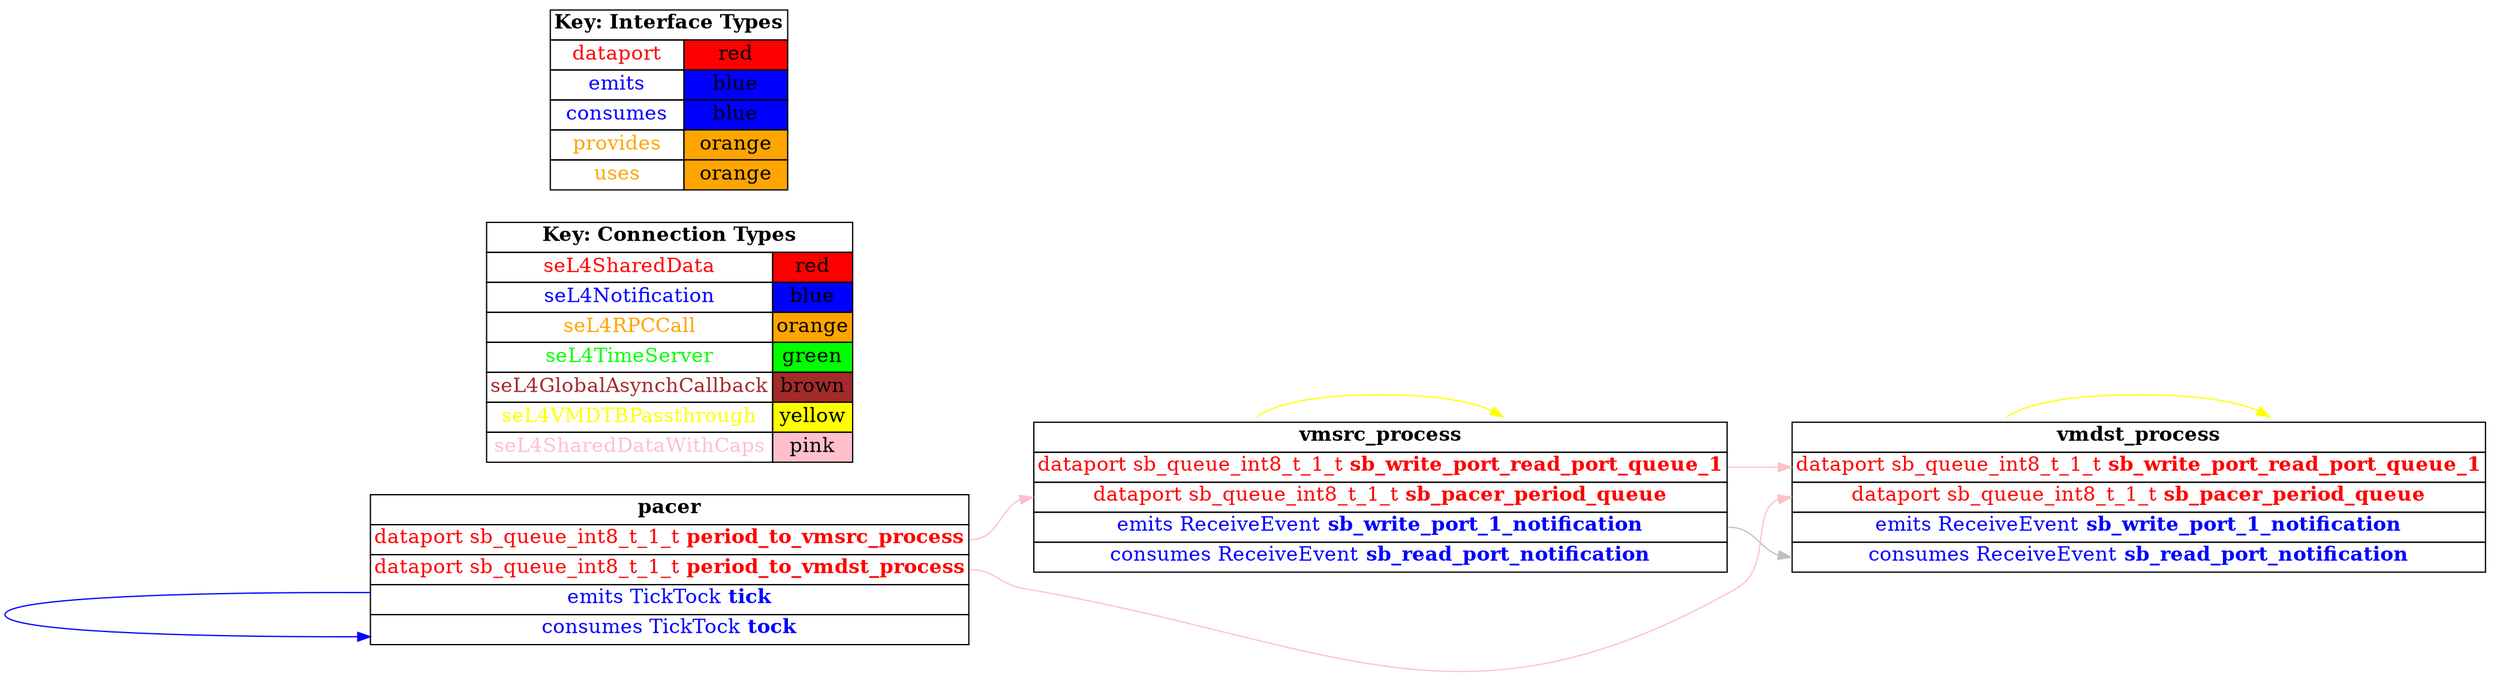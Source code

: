 digraph g {
graph [
  overlap = false,
  rankdir = "LR"
];
node [
  fontsize = "16",
  shape = "ellipse"
];
edge [
];

vmsrc_process [
  label=<
    <TABLE BORDER="0" CELLBORDER="1" CELLSPACING="0">
      <TR><TD><B>vmsrc_process</B></TD></TR>
      <TR><TD PORT="sb_write_port_read_port_queue_1"><FONT COLOR="red">dataport sb_queue_int8_t_1_t <B>sb_write_port_read_port_queue_1</B></FONT></TD></TR>
      <TR><TD PORT="sb_pacer_period_queue"><FONT COLOR="red">dataport sb_queue_int8_t_1_t <B>sb_pacer_period_queue</B></FONT></TD></TR>
      <TR><TD PORT="sb_write_port_1_notification"><FONT COLOR="blue">emits ReceiveEvent <B>sb_write_port_1_notification</B></FONT></TD></TR>
      <TR><TD PORT="sb_read_port_notification"><FONT COLOR="blue">consumes ReceiveEvent <B>sb_read_port_notification</B></FONT></TD></TR>"
    </TABLE>
  >
  shape=plaintext
];

vmdst_process [
  label=<
    <TABLE BORDER="0" CELLBORDER="1" CELLSPACING="0">
      <TR><TD><B>vmdst_process</B></TD></TR>
      <TR><TD PORT="sb_write_port_read_port_queue_1"><FONT COLOR="red">dataport sb_queue_int8_t_1_t <B>sb_write_port_read_port_queue_1</B></FONT></TD></TR>
      <TR><TD PORT="sb_pacer_period_queue"><FONT COLOR="red">dataport sb_queue_int8_t_1_t <B>sb_pacer_period_queue</B></FONT></TD></TR>
      <TR><TD PORT="sb_write_port_1_notification"><FONT COLOR="blue">emits ReceiveEvent <B>sb_write_port_1_notification</B></FONT></TD></TR>
      <TR><TD PORT="sb_read_port_notification"><FONT COLOR="blue">consumes ReceiveEvent <B>sb_read_port_notification</B></FONT></TD></TR>"
    </TABLE>
  >
  shape=plaintext
];

pacer [
  label=<
    <TABLE BORDER="0" CELLBORDER="1" CELLSPACING="0">
      <TR><TD><B>pacer</B></TD></TR>
      <TR><TD PORT="period_to_vmsrc_process"><FONT COLOR="red">dataport sb_queue_int8_t_1_t <B>period_to_vmsrc_process</B></FONT></TD></TR>
      <TR><TD PORT="period_to_vmdst_process"><FONT COLOR="red">dataport sb_queue_int8_t_1_t <B>period_to_vmdst_process</B></FONT></TD></TR>
      <TR><TD PORT="tick"><FONT COLOR="blue">emits TickTock <B>tick</B></FONT></TD></TR>
      <TR><TD PORT="tock"><FONT COLOR="blue">consumes TickTock <B>tock</B></FONT></TD></TR>"
    </TABLE>
  >
  shape=plaintext
];

connectiontypekey [
  label=<
   <TABLE BORDER="0" CELLBORDER="1" CELLSPACING="0">
     <TR><TD COLSPAN="2"><B>Key: Connection Types</B></TD></TR>
     <TR><TD><FONT COLOR="red">seL4SharedData</FONT></TD><TD BGCOLOR="red">red</TD></TR>
     <TR><TD><FONT COLOR="blue">seL4Notification</FONT></TD><TD BGCOLOR="blue">blue</TD></TR>
     <TR><TD><FONT COLOR="orange">seL4RPCCall</FONT></TD><TD BGCOLOR="orange">orange</TD></TR>
     <TR><TD><FONT COLOR="green">seL4TimeServer</FONT></TD><TD BGCOLOR="green">green</TD></TR>
     <TR><TD><FONT COLOR="brown">seL4GlobalAsynchCallback</FONT></TD><TD BGCOLOR="brown">brown</TD></TR>
     <TR><TD><FONT COLOR="yellow">seL4VMDTBPassthrough</FONT></TD><TD BGCOLOR="yellow">yellow</TD></TR>
     <TR><TD><FONT COLOR="pink">seL4SharedDataWithCaps</FONT></TD><TD BGCOLOR="pink">pink</TD></TR>
   </TABLE>
  >
  shape=plaintext
];

interfacetypekey [
  label=<
   <TABLE BORDER="0" CELLBORDER="1" CELLSPACING="0">
     <TR><TD COLSPAN="2"><B>Key: Interface Types</B></TD></TR>
     <TR><TD><FONT COLOR="red">dataport</FONT></TD><TD BGCOLOR="red">red</TD></TR>
     <TR><TD><FONT COLOR="blue">emits</FONT></TD><TD BGCOLOR="blue">blue</TD></TR>
     <TR><TD><FONT COLOR="blue">consumes</FONT></TD><TD BGCOLOR="blue">blue</TD></TR>
     <TR><TD><FONT COLOR="orange">provides</FONT></TD><TD BGCOLOR="orange">orange</TD></TR>
     <TR><TD><FONT COLOR="orange">uses</FONT></TD><TD BGCOLOR="orange">orange</TD></TR>
   </TABLE>
  >
  shape=plaintext
];

"vmsrc_process":dtb_self -> "vmsrc_process":dtb [
  color="yellow"
  //label = "seL4VMDTBPassthrough"
  id = conn1
];

"vmdst_process":dtb_self -> "vmdst_process":dtb [
  color="yellow"
  //label = "seL4VMDTBPassthrough"
  id = conn2
];

"vmsrc_process":sb_write_port_1_notification -> "vmdst_process":sb_read_port_notification [
  color="grey"
  //label = "seL4GlobalAsynch"
  id = conn3
];

"vmsrc_process":sb_write_port_read_port_queue_1 -> "vmdst_process":sb_write_port_read_port_queue_1 [
  color="pink"
  //label = "seL4SharedDataWithCaps"
  id = conn4
];

"pacer":tick -> "pacer":tock [
  color="blue"
  //label = "seL4Notification"
  id = conn5
];

"pacer":period_to_vmsrc_process -> "vmsrc_process":sb_pacer_period_queue [
  color="pink"
  //label = "seL4SharedDataWithCaps"
  id = conn6
];

"pacer":period_to_vmdst_process -> "vmdst_process":sb_pacer_period_queue [
  color="pink"
  //label = "seL4SharedDataWithCaps"
  id = conn7
];

}